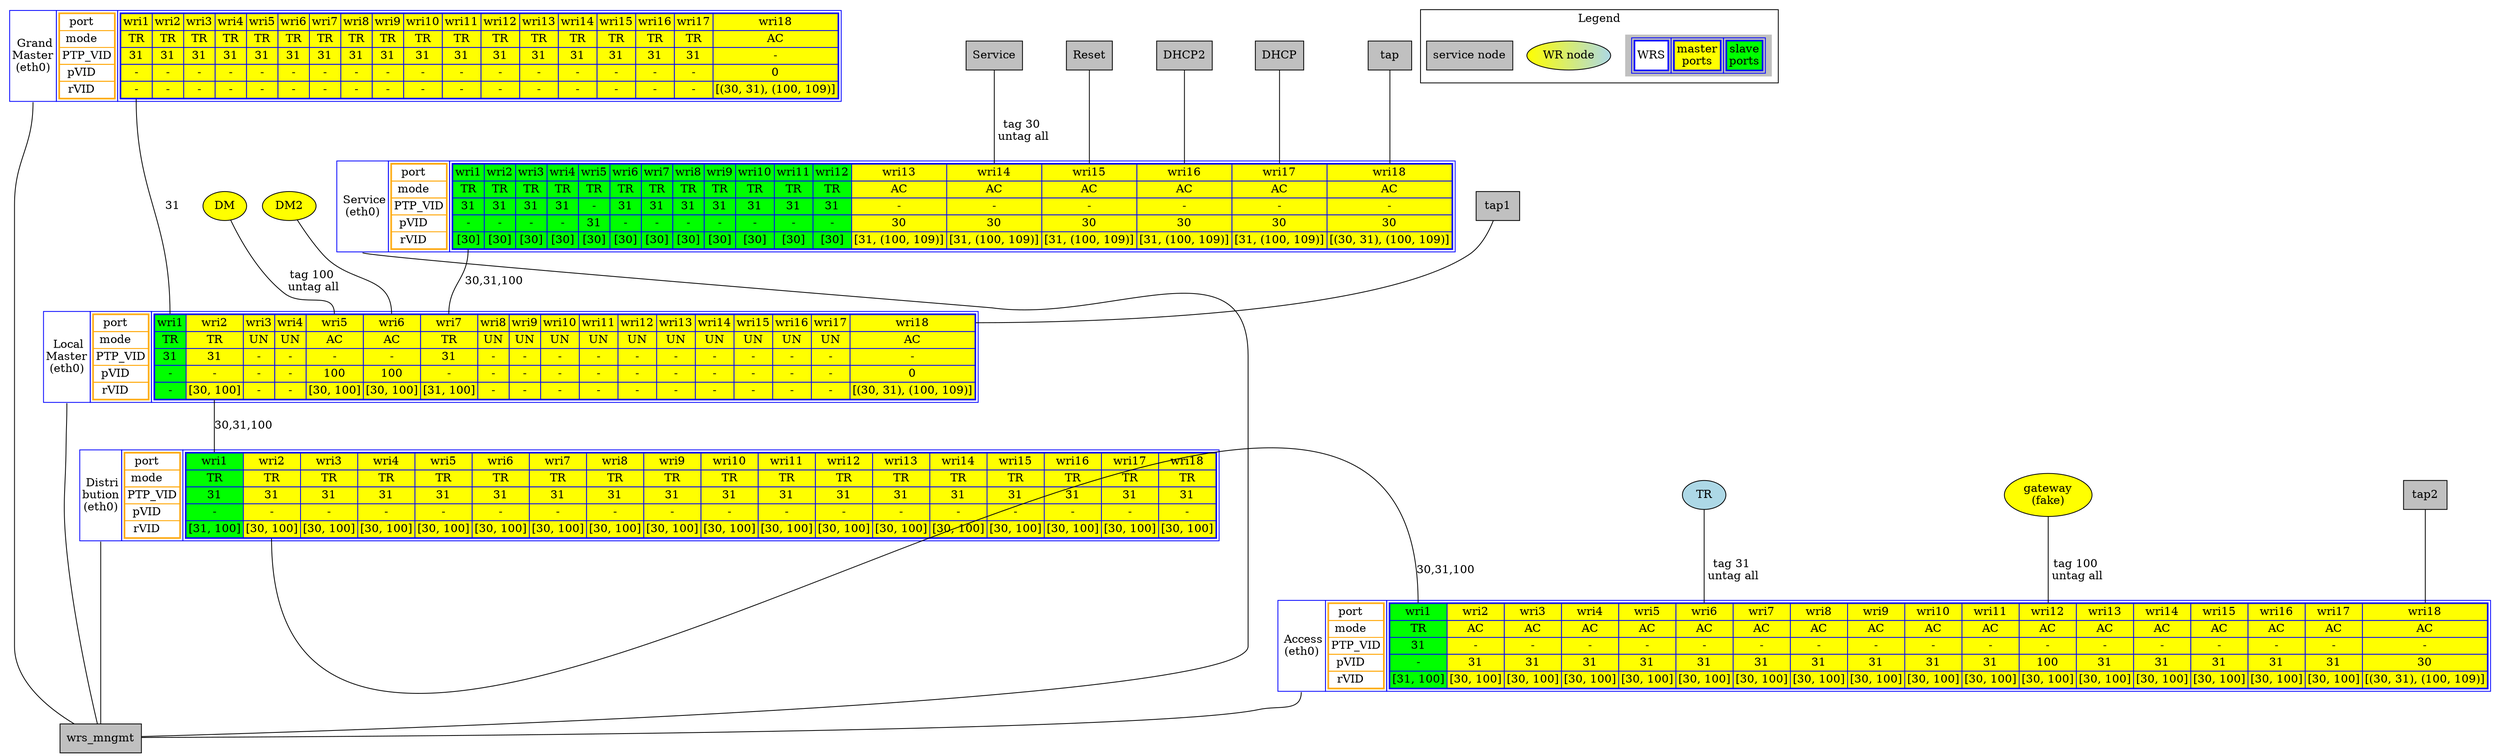 /* Compiliation: dot -Tsvg test_single_full_vlan.gv -o test_single_full_vlan.svg */

graph ttn {

  rankdir=TB;

  /*node [shape=Mrecord, height=.1]; switch shape */
  grand_master_wrs [
  shape=plaintext
  label=<

  <table border='0' cellborder='1' color='blue' cellspacing='0'>
    <tr>
      <td port='eth0'> Grand<br/>Master<br/>(eth0)</td>
      <td>
        <table color='orange' cellspacing='0'>
          <tr><td>port   </td></tr>
          <tr><td>mode   </td></tr>
          <tr><td>PTP_VID</td></tr>
          <tr><td>pVID   </td></tr>
          <tr><td>rVID   </td></tr>
        </table>
      </td>
      <td>
        <table color='blue' bgcolor='yellow' cellspacing='0'>
          <tr>
            <td port='wri1t' bgcolor='yellow'>wri1</td><td port='wri2t' bgcolor='yellow'>wri2</td><td port='wri3t' bgcolor='yellow'>wri3</td><td port='wri4t' bgcolor='yellow'>wri4</td><td port='wri5t' bgcolor='yellow'>wri5</td><td port='wri6t' bgcolor='yellow'>wri6</td><td port='wri7t' bgcolor='yellow'>wri7</td><td port='wri8t' bgcolor='yellow'>wri8</td><td port='wri9t' bgcolor='yellow'>wri9</td><td port='wri10t' bgcolor='yellow'>wri10</td><td port='wri11t' bgcolor='yellow'>wri11</td><td port='wri12t' bgcolor='yellow'>wri12</td><td port='wri13t' bgcolor='yellow'>wri13</td><td port='wri14t' bgcolor='yellow'>wri14</td><td port='wri15t' bgcolor='yellow'>wri15</td><td port='wri16t' bgcolor='yellow'>wri16</td><td port='wri17t' bgcolor='yellow'>wri17</td><td port='wri18t' bgcolor='yellow'>wri18</td></tr>
          <tr>
            <td bgcolor='yellow'>TR</td><td bgcolor='yellow'>TR</td><td bgcolor='yellow'>TR</td><td bgcolor='yellow'>TR</td><td bgcolor='yellow'>TR</td><td bgcolor='yellow'>TR</td><td bgcolor='yellow'>TR</td><td bgcolor='yellow'>TR</td><td bgcolor='yellow'>TR</td><td bgcolor='yellow'>TR</td><td bgcolor='yellow'>TR</td><td bgcolor='yellow'>TR</td><td bgcolor='yellow'>TR</td><td bgcolor='yellow'>TR</td><td bgcolor='yellow'>TR</td><td bgcolor='yellow'>TR</td><td bgcolor='yellow'>TR</td><td bgcolor='yellow'>AC</td></tr>
          <tr>
            <td bgcolor='yellow'>31</td><td bgcolor='yellow'>31</td><td bgcolor='yellow'>31</td><td bgcolor='yellow'>31</td><td bgcolor='yellow'>31</td><td bgcolor='yellow'>31</td><td bgcolor='yellow'>31</td><td bgcolor='yellow'>31</td><td bgcolor='yellow'>31</td><td bgcolor='yellow'>31</td><td bgcolor='yellow'>31</td><td bgcolor='yellow'>31</td><td bgcolor='yellow'>31</td><td bgcolor='yellow'>31</td><td bgcolor='yellow'>31</td><td bgcolor='yellow'>31</td><td bgcolor='yellow'>31</td><td bgcolor='yellow'>-</td></tr>
          <tr>
            <td bgcolor='yellow'>-</td><td bgcolor='yellow'>-</td><td bgcolor='yellow'>-</td><td bgcolor='yellow'>-</td><td bgcolor='yellow'>-</td><td bgcolor='yellow'>-</td><td bgcolor='yellow'>-</td><td bgcolor='yellow'>-</td><td bgcolor='yellow'>-</td><td bgcolor='yellow'>-</td><td bgcolor='yellow'>-</td><td bgcolor='yellow'>-</td><td bgcolor='yellow'>-</td><td bgcolor='yellow'>-</td><td bgcolor='yellow'>-</td><td bgcolor='yellow'>-</td><td bgcolor='yellow'>-</td><td bgcolor='yellow'>0</td></tr>
          <tr>
            <td port='wri1b' bgcolor='yellow'>-</td><td port='wri2b' bgcolor='yellow'>-</td><td port='wri3b' bgcolor='yellow'>-</td><td port='wri4b' bgcolor='yellow'>-</td><td port='wri5b' bgcolor='yellow'>-</td><td port='wri6b' bgcolor='yellow'>-</td><td port='wri7b' bgcolor='yellow'>-</td><td port='wri8b' bgcolor='yellow'>-</td><td port='wri9b' bgcolor='yellow'>-</td><td port='wri10b' bgcolor='yellow'>-</td><td port='wri11b' bgcolor='yellow'>-</td><td port='wri12b' bgcolor='yellow'>-</td><td port='wri13b' bgcolor='yellow'>-</td><td port='wri14b' bgcolor='yellow'>-</td><td port='wri15b' bgcolor='yellow'>-</td><td port='wri16b' bgcolor='yellow'>-</td><td port='wri17b' bgcolor='yellow'>-</td><td port='wri18b' bgcolor='yellow'>[(30, 31), (100, 109)]</td></tr>
        </table>
      </td>
    </tr>
  </table>
  >];
  management_wrs [
  shape=plaintext
  label=<

  <table border='0' cellborder='1' color='blue' cellspacing='0'>
    <tr>
      <td port='eth0'> Service<br/>(eth0)</td>
      <td>
        <table color='orange' cellspacing='0'>
          <tr><td>port   </td></tr>
          <tr><td>mode   </td></tr>
          <tr><td>PTP_VID</td></tr>
          <tr><td>pVID   </td></tr>
          <tr><td>rVID   </td></tr>
        </table>
      </td>
      <td>
        <table color='blue' bgcolor='yellow' cellspacing='0'>
          <tr>
            <td port='wri1t' bgcolor='green'>wri1</td><td port='wri2t' bgcolor='green'>wri2</td><td port='wri3t' bgcolor='green'>wri3</td><td port='wri4t' bgcolor='green'>wri4</td><td port='wri5t' bgcolor='green'>wri5</td><td port='wri6t' bgcolor='green'>wri6</td><td port='wri7t' bgcolor='green'>wri7</td><td port='wri8t' bgcolor='green'>wri8</td><td port='wri9t' bgcolor='green'>wri9</td><td port='wri10t' bgcolor='green'>wri10</td><td port='wri11t' bgcolor='green'>wri11</td><td port='wri12t' bgcolor='green'>wri12</td><td port='wri13t' bgcolor='yellow'>wri13</td><td port='wri14t' bgcolor='yellow'>wri14</td><td port='wri15t' bgcolor='yellow'>wri15</td><td port='wri16t' bgcolor='yellow'>wri16</td><td port='wri17t' bgcolor='yellow'>wri17</td><td port='wri18t' bgcolor='yellow'>wri18</td></tr>
          <tr>
            <td bgcolor='green'>TR</td><td bgcolor='green'>TR</td><td bgcolor='green'>TR</td><td bgcolor='green'>TR</td><td bgcolor='green'>TR</td><td bgcolor='green'>TR</td><td bgcolor='green'>TR</td><td bgcolor='green'>TR</td><td bgcolor='green'>TR</td><td bgcolor='green'>TR</td><td bgcolor='green'>TR</td><td bgcolor='green'>TR</td><td bgcolor='yellow'>AC</td><td bgcolor='yellow'>AC</td><td bgcolor='yellow'>AC</td><td bgcolor='yellow'>AC</td><td bgcolor='yellow'>AC</td><td bgcolor='yellow'>AC</td></tr>
          <tr>
            <td bgcolor='green'>31</td><td bgcolor='green'>31</td><td bgcolor='green'>31</td><td bgcolor='green'>31</td><td bgcolor='green'>-</td><td bgcolor='green'>31</td><td bgcolor='green'>31</td><td bgcolor='green'>31</td><td bgcolor='green'>31</td><td bgcolor='green'>31</td><td bgcolor='green'>31</td><td bgcolor='green'>31</td><td bgcolor='yellow'>-</td><td bgcolor='yellow'>-</td><td bgcolor='yellow'>-</td><td bgcolor='yellow'>-</td><td bgcolor='yellow'>-</td><td bgcolor='yellow'>-</td></tr>
          <tr>
            <td bgcolor='green'>-</td><td bgcolor='green'>-</td><td bgcolor='green'>-</td><td bgcolor='green'>-</td><td bgcolor='green'>31</td><td bgcolor='green'>-</td><td bgcolor='green'>-</td><td bgcolor='green'>-</td><td bgcolor='green'>-</td><td bgcolor='green'>-</td><td bgcolor='green'>-</td><td bgcolor='green'>-</td><td bgcolor='yellow'>30</td><td bgcolor='yellow'>30</td><td bgcolor='yellow'>30</td><td bgcolor='yellow'>30</td><td bgcolor='yellow'>30</td><td bgcolor='yellow'>30</td></tr>
          <tr>
            <td port='wri1b' bgcolor='green'>[30]</td><td port='wri2b' bgcolor='green'>[30]</td><td port='wri3b' bgcolor='green'>[30]</td><td port='wri4b' bgcolor='green'>[30]</td><td port='wri5b' bgcolor='green'>[30]</td><td port='wri6b' bgcolor='green'>[30]</td><td port='wri7b' bgcolor='green'>[30]</td><td port='wri8b' bgcolor='green'>[30]</td><td port='wri9b' bgcolor='green'>[30]</td><td port='wri10b' bgcolor='green'>[30]</td><td port='wri11b' bgcolor='green'>[30]</td><td port='wri12b' bgcolor='green'>[30]</td><td port='wri13b' bgcolor='yellow'>[31, (100, 109)]</td><td port='wri14b' bgcolor='yellow'>[31, (100, 109)]</td><td port='wri15b' bgcolor='yellow'>[31, (100, 109)]</td><td port='wri16b' bgcolor='yellow'>[31, (100, 109)]</td><td port='wri17b' bgcolor='yellow'>[31, (100, 109)]</td><td port='wri18b' bgcolor='yellow'>[(30, 31), (100, 109)]</td></tr>
        </table>
      </td>
    </tr>
  </table>
  >];
  local_master_wrs [
  shape=plaintext
  label=<

  <table border='0' cellborder='1' color='blue' cellspacing='0'>
    <tr>
      <td port='eth0'> Local<br/>Master<br/>(eth0)</td>
      <td>
        <table color='orange' cellspacing='0'>
          <tr><td>port   </td></tr>
          <tr><td>mode   </td></tr>
          <tr><td>PTP_VID</td></tr>
          <tr><td>pVID   </td></tr>
          <tr><td>rVID   </td></tr>
        </table>
      </td>
      <td>
        <table color='blue' bgcolor='yellow' cellspacing='0'>
          <tr>
            <td port='wri1t' bgcolor='green'>wri1</td><td port='wri2t' bgcolor='yellow'>wri2</td><td port='wri3t' bgcolor='yellow'>wri3</td><td port='wri4t' bgcolor='yellow'>wri4</td><td port='wri5t' bgcolor='yellow'>wri5</td><td port='wri6t' bgcolor='yellow'>wri6</td><td port='wri7t' bgcolor='yellow'>wri7</td><td port='wri8t' bgcolor='yellow'>wri8</td><td port='wri9t' bgcolor='yellow'>wri9</td><td port='wri10t' bgcolor='yellow'>wri10</td><td port='wri11t' bgcolor='yellow'>wri11</td><td port='wri12t' bgcolor='yellow'>wri12</td><td port='wri13t' bgcolor='yellow'>wri13</td><td port='wri14t' bgcolor='yellow'>wri14</td><td port='wri15t' bgcolor='yellow'>wri15</td><td port='wri16t' bgcolor='yellow'>wri16</td><td port='wri17t' bgcolor='yellow'>wri17</td><td port='wri18t' bgcolor='yellow'>wri18</td></tr>
          <tr>
            <td bgcolor='green'>TR</td><td bgcolor='yellow'>TR</td><td bgcolor='yellow'>UN</td><td bgcolor='yellow'>UN</td><td bgcolor='yellow'>AC</td><td bgcolor='yellow'>AC</td><td bgcolor='yellow'>TR</td><td bgcolor='yellow'>UN</td><td bgcolor='yellow'>UN</td><td bgcolor='yellow'>UN</td><td bgcolor='yellow'>UN</td><td bgcolor='yellow'>UN</td><td bgcolor='yellow'>UN</td><td bgcolor='yellow'>UN</td><td bgcolor='yellow'>UN</td><td bgcolor='yellow'>UN</td><td bgcolor='yellow'>UN</td><td bgcolor='yellow'>AC</td></tr>
          <tr>
            <td bgcolor='green'>31</td><td bgcolor='yellow'>31</td><td bgcolor='yellow'>-</td><td bgcolor='yellow'>-</td><td bgcolor='yellow'>-</td><td bgcolor='yellow'>-</td><td bgcolor='yellow'>31</td><td bgcolor='yellow'>-</td><td bgcolor='yellow'>-</td><td bgcolor='yellow'>-</td><td bgcolor='yellow'>-</td><td bgcolor='yellow'>-</td><td bgcolor='yellow'>-</td><td bgcolor='yellow'>-</td><td bgcolor='yellow'>-</td><td bgcolor='yellow'>-</td><td bgcolor='yellow'>-</td><td bgcolor='yellow'>-</td></tr>
          <tr>
            <td bgcolor='green'>-</td><td bgcolor='yellow'>-</td><td bgcolor='yellow'>-</td><td bgcolor='yellow'>-</td><td bgcolor='yellow'>100</td><td bgcolor='yellow'>100</td><td bgcolor='yellow'>-</td><td bgcolor='yellow'>-</td><td bgcolor='yellow'>-</td><td bgcolor='yellow'>-</td><td bgcolor='yellow'>-</td><td bgcolor='yellow'>-</td><td bgcolor='yellow'>-</td><td bgcolor='yellow'>-</td><td bgcolor='yellow'>-</td><td bgcolor='yellow'>-</td><td bgcolor='yellow'>-</td><td bgcolor='yellow'>0</td></tr>
          <tr>
            <td port='wri1b' bgcolor='green'>-</td><td port='wri2b' bgcolor='yellow'>[30, 100]</td><td port='wri3b' bgcolor='yellow'>-</td><td port='wri4b' bgcolor='yellow'>-</td><td port='wri5b' bgcolor='yellow'>[30, 100]</td><td port='wri6b' bgcolor='yellow'>[30, 100]</td><td port='wri7b' bgcolor='yellow'>[31, 100]</td><td port='wri8b' bgcolor='yellow'>-</td><td port='wri9b' bgcolor='yellow'>-</td><td port='wri10b' bgcolor='yellow'>-</td><td port='wri11b' bgcolor='yellow'>-</td><td port='wri12b' bgcolor='yellow'>-</td><td port='wri13b' bgcolor='yellow'>-</td><td port='wri14b' bgcolor='yellow'>-</td><td port='wri15b' bgcolor='yellow'>-</td><td port='wri16b' bgcolor='yellow'>-</td><td port='wri17b' bgcolor='yellow'>-</td><td port='wri18b' bgcolor='yellow'>[(30, 31), (100, 109)]</td></tr>
        </table>
      </td>
    </tr>
  </table>
  >];
  distribution_wrs [
  shape=plaintext
  label=<

  <table border='0' cellborder='1' color='blue' cellspacing='0'>
    <tr>
      <td port='eth0'> Distri<br/>bution<br/>(eth0)</td>
      <td>
        <table color='orange' cellspacing='0'>
          <tr><td>port   </td></tr>
          <tr><td>mode   </td></tr>
          <tr><td>PTP_VID</td></tr>
          <tr><td>pVID   </td></tr>
          <tr><td>rVID   </td></tr>
        </table>
      </td>
      <td>
        <table color='blue' bgcolor='yellow' cellspacing='0'>
          <tr>
            <td port='wri1t' bgcolor='green'>wri1</td><td port='wri2t' bgcolor='yellow'>wri2</td><td port='wri3t' bgcolor='yellow'>wri3</td><td port='wri4t' bgcolor='yellow'>wri4</td><td port='wri5t' bgcolor='yellow'>wri5</td><td port='wri6t' bgcolor='yellow'>wri6</td><td port='wri7t' bgcolor='yellow'>wri7</td><td port='wri8t' bgcolor='yellow'>wri8</td><td port='wri9t' bgcolor='yellow'>wri9</td><td port='wri10t' bgcolor='yellow'>wri10</td><td port='wri11t' bgcolor='yellow'>wri11</td><td port='wri12t' bgcolor='yellow'>wri12</td><td port='wri13t' bgcolor='yellow'>wri13</td><td port='wri14t' bgcolor='yellow'>wri14</td><td port='wri15t' bgcolor='yellow'>wri15</td><td port='wri16t' bgcolor='yellow'>wri16</td><td port='wri17t' bgcolor='yellow'>wri17</td><td port='wri18t' bgcolor='yellow'>wri18</td></tr>
          <tr>
            <td bgcolor='green'>TR</td><td bgcolor='yellow'>TR</td><td bgcolor='yellow'>TR</td><td bgcolor='yellow'>TR</td><td bgcolor='yellow'>TR</td><td bgcolor='yellow'>TR</td><td bgcolor='yellow'>TR</td><td bgcolor='yellow'>TR</td><td bgcolor='yellow'>TR</td><td bgcolor='yellow'>TR</td><td bgcolor='yellow'>TR</td><td bgcolor='yellow'>TR</td><td bgcolor='yellow'>TR</td><td bgcolor='yellow'>TR</td><td bgcolor='yellow'>TR</td><td bgcolor='yellow'>TR</td><td bgcolor='yellow'>TR</td><td bgcolor='yellow'>TR</td></tr>
          <tr>
            <td bgcolor='green'>31</td><td bgcolor='yellow'>31</td><td bgcolor='yellow'>31</td><td bgcolor='yellow'>31</td><td bgcolor='yellow'>31</td><td bgcolor='yellow'>31</td><td bgcolor='yellow'>31</td><td bgcolor='yellow'>31</td><td bgcolor='yellow'>31</td><td bgcolor='yellow'>31</td><td bgcolor='yellow'>31</td><td bgcolor='yellow'>31</td><td bgcolor='yellow'>31</td><td bgcolor='yellow'>31</td><td bgcolor='yellow'>31</td><td bgcolor='yellow'>31</td><td bgcolor='yellow'>31</td><td bgcolor='yellow'>31</td></tr>
          <tr>
            <td bgcolor='green'>-</td><td bgcolor='yellow'>-</td><td bgcolor='yellow'>-</td><td bgcolor='yellow'>-</td><td bgcolor='yellow'>-</td><td bgcolor='yellow'>-</td><td bgcolor='yellow'>-</td><td bgcolor='yellow'>-</td><td bgcolor='yellow'>-</td><td bgcolor='yellow'>-</td><td bgcolor='yellow'>-</td><td bgcolor='yellow'>-</td><td bgcolor='yellow'>-</td><td bgcolor='yellow'>-</td><td bgcolor='yellow'>-</td><td bgcolor='yellow'>-</td><td bgcolor='yellow'>-</td><td bgcolor='yellow'>-</td></tr>
          <tr>
            <td port='wri1b' bgcolor='green'>[31, 100]</td><td port='wri2b' bgcolor='yellow'>[30, 100]</td><td port='wri3b' bgcolor='yellow'>[30, 100]</td><td port='wri4b' bgcolor='yellow'>[30, 100]</td><td port='wri5b' bgcolor='yellow'>[30, 100]</td><td port='wri6b' bgcolor='yellow'>[30, 100]</td><td port='wri7b' bgcolor='yellow'>[30, 100]</td><td port='wri8b' bgcolor='yellow'>[30, 100]</td><td port='wri9b' bgcolor='yellow'>[30, 100]</td><td port='wri10b' bgcolor='yellow'>[30, 100]</td><td port='wri11b' bgcolor='yellow'>[30, 100]</td><td port='wri12b' bgcolor='yellow'>[30, 100]</td><td port='wri13b' bgcolor='yellow'>[30, 100]</td><td port='wri14b' bgcolor='yellow'>[30, 100]</td><td port='wri15b' bgcolor='yellow'>[30, 100]</td><td port='wri16b' bgcolor='yellow'>[30, 100]</td><td port='wri17b' bgcolor='yellow'>[30, 100]</td><td port='wri18b' bgcolor='yellow'>[30, 100]</td></tr>
        </table>
      </td>
    </tr>
  </table>
  >];
  access_wrs [
  shape=plaintext
  label=<

  <table border='0' cellborder='1' color='blue' cellspacing='0'>
    <tr>
      <td port='eth0'> Access<br/>(eth0)</td>
      <td>
        <table color='orange' cellspacing='0'>
          <tr><td>port   </td></tr>
          <tr><td>mode   </td></tr>
          <tr><td>PTP_VID</td></tr>
          <tr><td>pVID   </td></tr>
          <tr><td>rVID   </td></tr>
        </table>
      </td>
      <td>
        <table color='blue' bgcolor='yellow' cellspacing='0'>
          <tr>
            <td port='wri1t' bgcolor='green'>wri1</td><td port='wri2t' bgcolor='yellow'>wri2</td><td port='wri3t' bgcolor='yellow'>wri3</td><td port='wri4t' bgcolor='yellow'>wri4</td><td port='wri5t' bgcolor='yellow'>wri5</td><td port='wri6t' bgcolor='yellow'>wri6</td><td port='wri7t' bgcolor='yellow'>wri7</td><td port='wri8t' bgcolor='yellow'>wri8</td><td port='wri9t' bgcolor='yellow'>wri9</td><td port='wri10t' bgcolor='yellow'>wri10</td><td port='wri11t' bgcolor='yellow'>wri11</td><td port='wri12t' bgcolor='yellow'>wri12</td><td port='wri13t' bgcolor='yellow'>wri13</td><td port='wri14t' bgcolor='yellow'>wri14</td><td port='wri15t' bgcolor='yellow'>wri15</td><td port='wri16t' bgcolor='yellow'>wri16</td><td port='wri17t' bgcolor='yellow'>wri17</td><td port='wri18t' bgcolor='yellow'>wri18</td></tr>
          <tr>
            <td bgcolor='green'>TR</td><td bgcolor='yellow'>AC</td><td bgcolor='yellow'>AC</td><td bgcolor='yellow'>AC</td><td bgcolor='yellow'>AC</td><td bgcolor='yellow'>AC</td><td bgcolor='yellow'>AC</td><td bgcolor='yellow'>AC</td><td bgcolor='yellow'>AC</td><td bgcolor='yellow'>AC</td><td bgcolor='yellow'>AC</td><td bgcolor='yellow'>AC</td><td bgcolor='yellow'>AC</td><td bgcolor='yellow'>AC</td><td bgcolor='yellow'>AC</td><td bgcolor='yellow'>AC</td><td bgcolor='yellow'>AC</td><td bgcolor='yellow'>AC</td></tr>
          <tr>
            <td bgcolor='green'>31</td><td bgcolor='yellow'>-</td><td bgcolor='yellow'>-</td><td bgcolor='yellow'>-</td><td bgcolor='yellow'>-</td><td bgcolor='yellow'>-</td><td bgcolor='yellow'>-</td><td bgcolor='yellow'>-</td><td bgcolor='yellow'>-</td><td bgcolor='yellow'>-</td><td bgcolor='yellow'>-</td><td bgcolor='yellow'>-</td><td bgcolor='yellow'>-</td><td bgcolor='yellow'>-</td><td bgcolor='yellow'>-</td><td bgcolor='yellow'>-</td><td bgcolor='yellow'>-</td><td bgcolor='yellow'>-</td></tr>
          <tr>
            <td bgcolor='green'>-</td><td bgcolor='yellow'>31</td><td bgcolor='yellow'>31</td><td bgcolor='yellow'>31</td><td bgcolor='yellow'>31</td><td bgcolor='yellow'>31</td><td bgcolor='yellow'>31</td><td bgcolor='yellow'>31</td><td bgcolor='yellow'>31</td><td bgcolor='yellow'>31</td><td bgcolor='yellow'>31</td><td bgcolor='yellow'>100</td><td bgcolor='yellow'>31</td><td bgcolor='yellow'>31</td><td bgcolor='yellow'>31</td><td bgcolor='yellow'>31</td><td bgcolor='yellow'>31</td><td bgcolor='yellow'>30</td></tr>
          <tr>
            <td port='wri1b' bgcolor='green'>[31, 100]</td><td port='wri2b' bgcolor='yellow'>[30, 100]</td><td port='wri3b' bgcolor='yellow'>[30, 100]</td><td port='wri4b' bgcolor='yellow'>[30, 100]</td><td port='wri5b' bgcolor='yellow'>[30, 100]</td><td port='wri6b' bgcolor='yellow'>[30, 100]</td><td port='wri7b' bgcolor='yellow'>[30, 100]</td><td port='wri8b' bgcolor='yellow'>[30, 100]</td><td port='wri9b' bgcolor='yellow'>[30, 100]</td><td port='wri10b' bgcolor='yellow'>[30, 100]</td><td port='wri11b' bgcolor='yellow'>[30, 100]</td><td port='wri12b' bgcolor='yellow'>[30, 100]</td><td port='wri13b' bgcolor='yellow'>[30, 100]</td><td port='wri14b' bgcolor='yellow'>[30, 100]</td><td port='wri15b' bgcolor='yellow'>[30, 100]</td><td port='wri16b' bgcolor='yellow'>[30, 100]</td><td port='wri17b' bgcolor='yellow'>[30, 100]</td><td port='wri18b' bgcolor='yellow'>[(30, 31), (100, 109)]</td></tr>
        </table>
      </td>
    </tr>
  </table>
  >];

  /* nodes */
  subgraph {

    rank=min;

    node [shape=box, style=filled, fillcolor=gray];   /* service nodes */
    Service;                                          /* other service node */
    Reset;                                            /* for SCU Reset */
    DHCP2; DHCP;                                      /* DHCP servers */

  }

  /* node connections */
  Service -- management_wrs:wri14t [label="tag 30\n untag all"]; /* other service node to management:port14 */
  Reset -- management_wrs:wri15t;                                /* SCU resetter to management:port15 */
  DHCP2 -- management_wrs:wri16t;                                /* DHCP2 server to management:port16 */
  DHCP -- management_wrs:wri17t;                                 /* DHCP server to management:port17 */

  node [shape=oval, style=filled, fillcolor=yellow];  /* WR nodes */
  DM; DM2;       /* WR nodes: data masters */

  DM -- local_master_wrs:wri5t [label="tag 100\n untag all"]; /* DM to local_master:port5 */
  DM2 -- local_master_wrs:wri6t;                              /* DM2 to local_master:port6 */
  "gateway\n(fake)" -- access_wrs:wri12t [label="tag 100\n untag all"];  /* gateway to access:port12 */

  node [shape=oval, style=filled, fillcolor=lightblue];      /* WR nodes */
  TR -- access_wrs:wri6t [label="tag 31\n untag all"];         /* TR node to access:port6 */

  node [shape=box, style=filled, fillcolor=gray];   /* service nodes */
  tap  -- management_wrs:wri18t [label=""];       /* tap to management:port18 */
  tap1 -- local_master_wrs:wri18t [label=""];     /* tap to local_master:port18 */
  tap2 -- access_wrs:wri18t [label=""];           /* tap to access:port18 */

  /* switch connections */
  grand_master_wrs:wri1b -- local_master_wrs:wri1t [label="31"];  /* grand_master:port1 to local_master:wri1 */
  management_wrs:wri1b   -- local_master_wrs:wri7t [label="30,31,100"];   /* management:port1 to local_master:wri2 */
  local_master_wrs:wri2b -- distribution_wrs:wri1t [label="30,31,100"];   /* local_master:port3 to distribution:wri1 */
  distribution_wrs:wri2b -- access_wrs:wri1t [label="30,31,100"];   /* distribution:wri2 to access_wrs:wri1*/
  
  grand_master_wrs:eth0 -- wrs_mngmt  [label=""];   /* WRS management node to grand_master:port0 */
  management_wrs:eth0 -- wrs_mngmt [label=""];     /* WRS management node to management:port0 */
  local_master_wrs:eth0 -- wrs_mngmt [label=""];   /* WRS management node to local_master:port0 */
  distribution_wrs:eth0 -- wrs_mngmt [label=""];   /* WRS management node to distribution:port0 */
  access_wrs:eth0 -- wrs_mngmt [label=""];         /* WRS management node to access:port0 */

  /* legend */
  subgraph cluster_0 {
    label = "Legend";
    wrs [
      shape=plaintext
      label=<

      <table border='0' cellborder='1' color='blue' cellspacing='0'>
        <tr>
          <td>
            <table bgcolor='white' cellspacing='0'>
               <tr><td>WRS</td></tr>
            </table></td>
          <td>
            <table bgcolor='yellow' cellspacing='0'>
               <tr><td>master<br/>ports</td></tr>
            </table></td>
          <td>
             <table bgcolor='green' cellspacing='0'>
               <tr><td>slave<br/>ports</td></tr>
             </table></td>
        </tr>
      </table>
    >];
    "WR node" [shape=oval, style=filled, fillcolor="yellow:lightblue"];
    "service node" [shape=box, style=filled, fillcolor=gray];
  }
}
